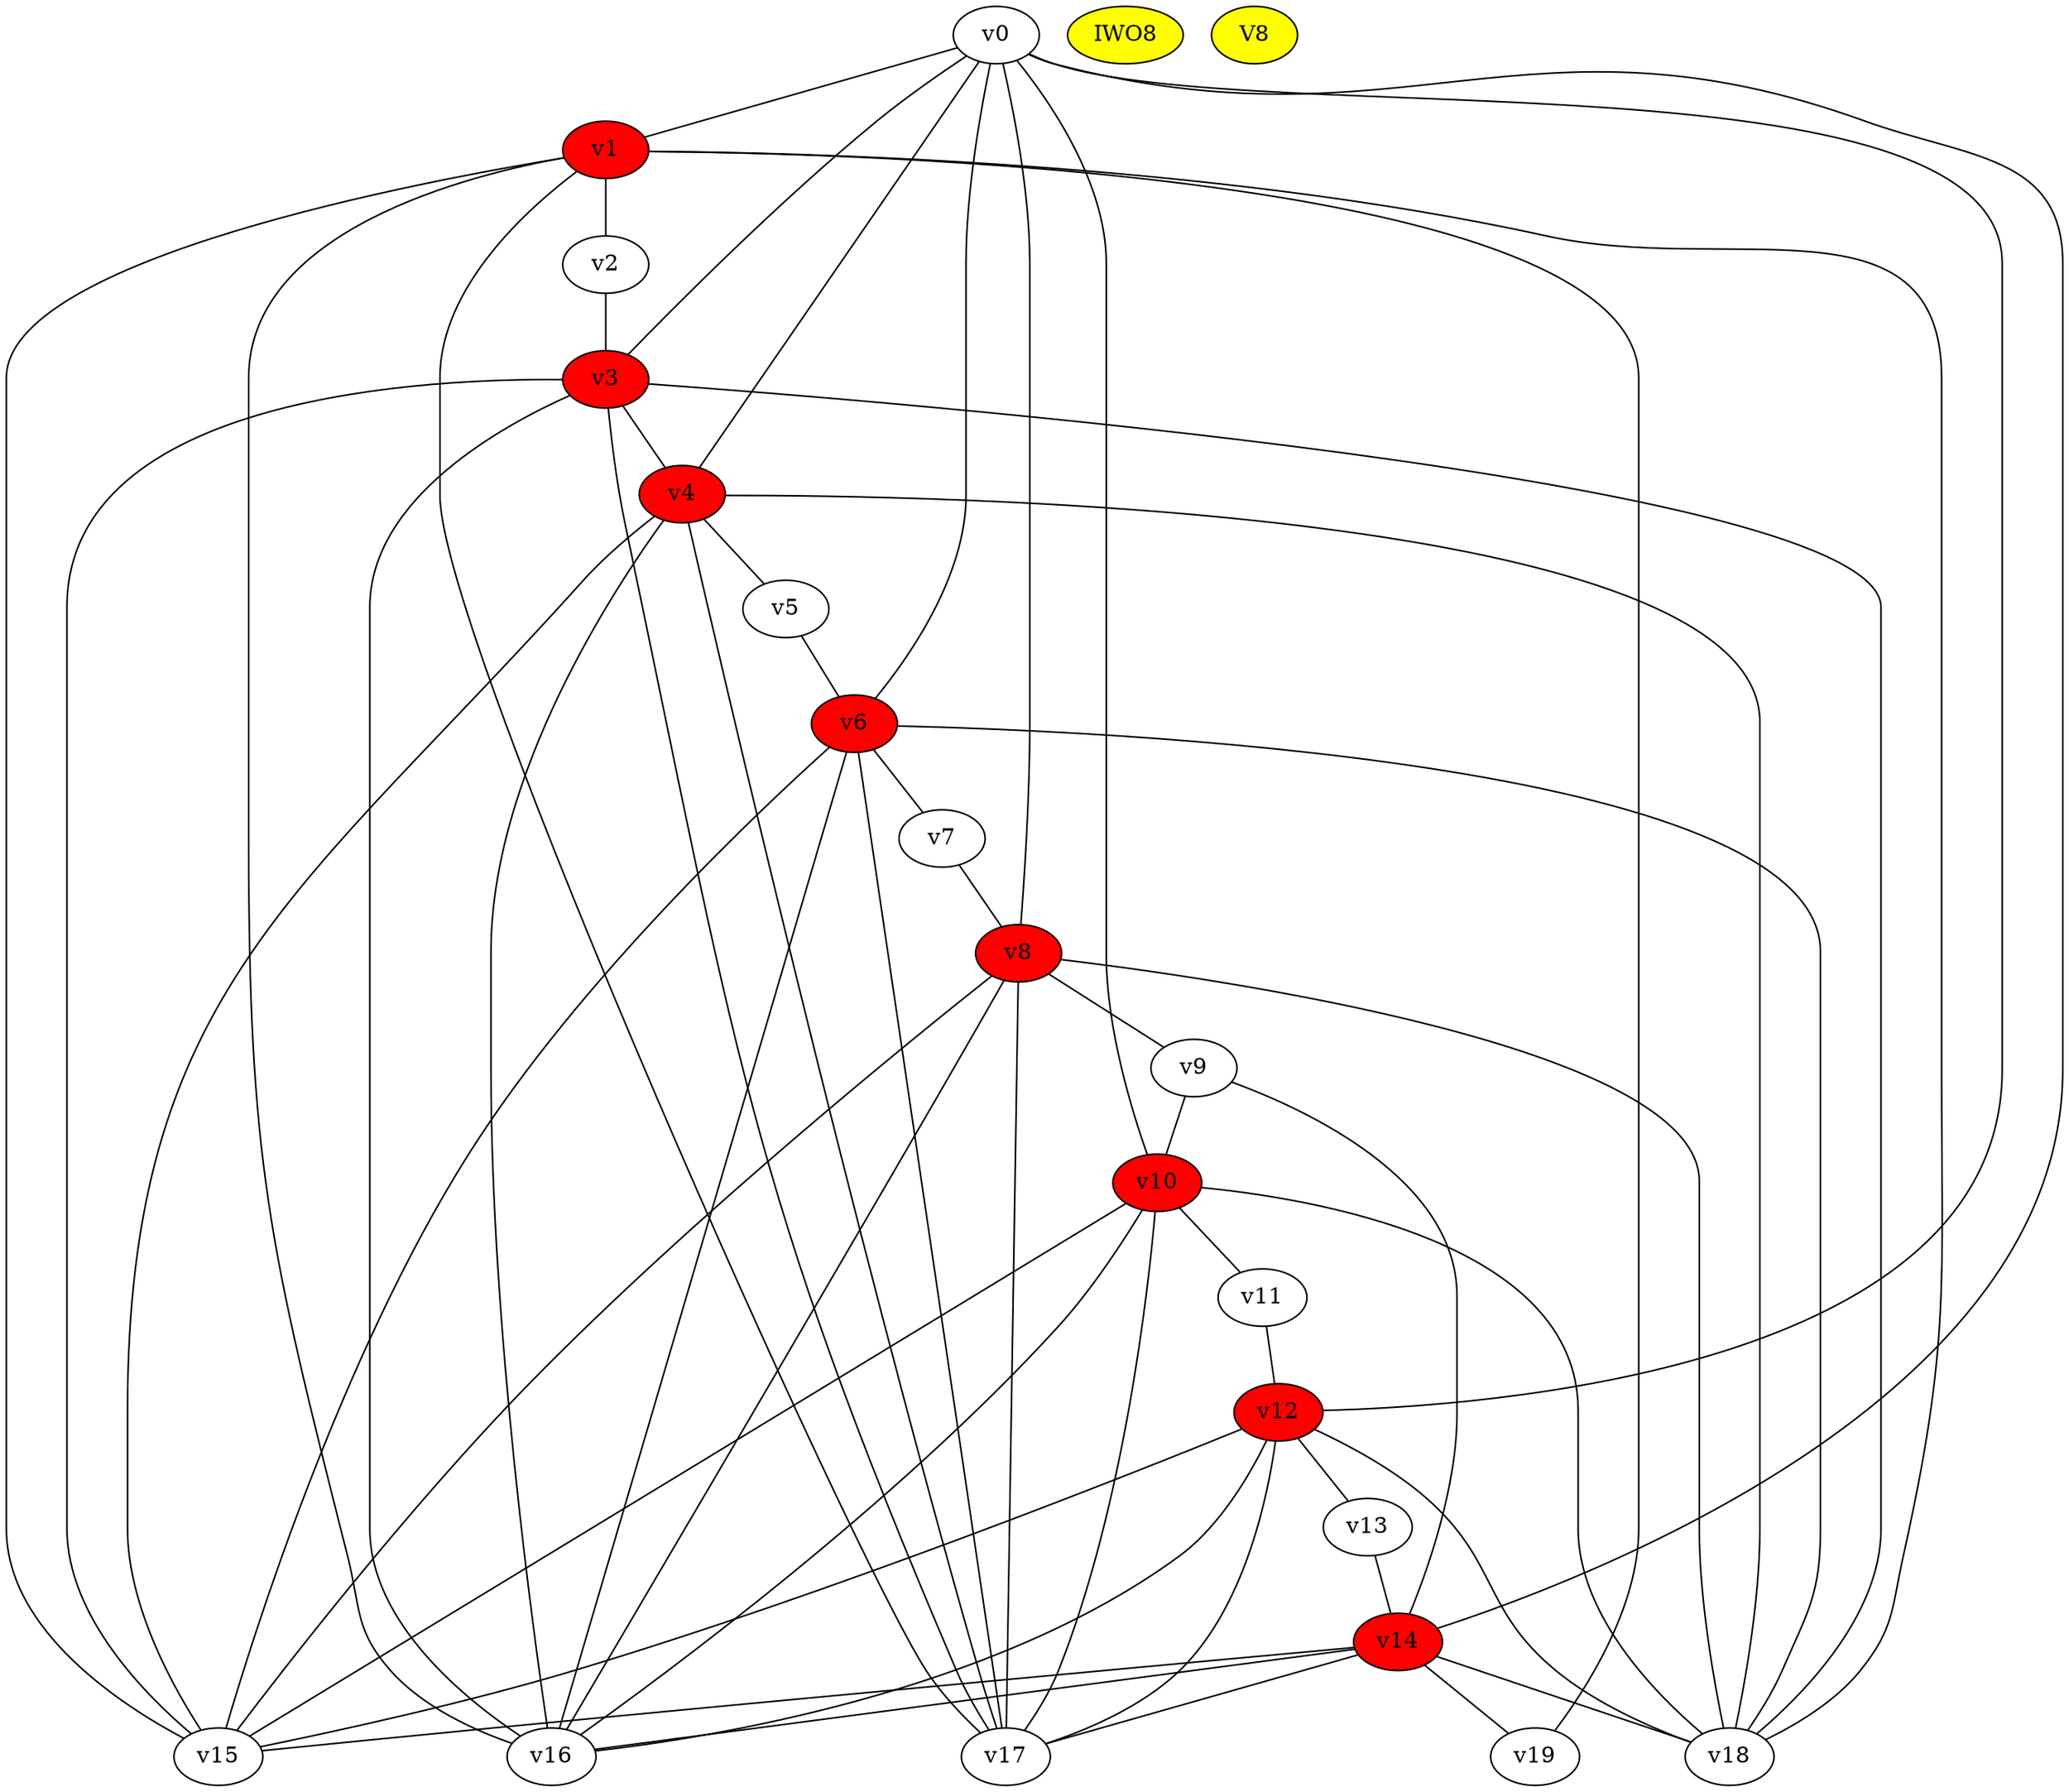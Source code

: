 graph G {
	v0 -- v1
	v0 -- v3
	v0 -- v4
	v0 -- v6
	v0 -- v8
	v0 -- v10
	v0 -- v12
	v0 -- v14
	v1 -- v2
	v1 -- v15
	v1 -- v16
	v1 -- v17
	v1 -- v18
	v1 -- v19
	v2 -- v3
	v3 -- v4
	v3 -- v15
	v3 -- v16
	v3 -- v17
	v3 -- v18
	v4 -- v5
	v4 -- v15
	v4 -- v16
	v4 -- v17
	v4 -- v18
	v5 -- v6
	v6 -- v7
	v6 -- v15
	v6 -- v16
	v6 -- v17
	v6 -- v18
	v7 -- v8
	v8 -- v9
	v8 -- v15
	v8 -- v16
	v8 -- v17
	v8 -- v18
	v9 -- v10
	v9 -- v14
	v10 -- v11
	v10 -- v15
	v10 -- v16
	v10 -- v17
	v10 -- v18
	v11 -- v12
	v12 -- v13
	v12 -- v15
	v12 -- v16
	v12 -- v17
	v12 -- v18
	v13 -- v14
	v14 -- v15
	v14 -- v16
	v14 -- v17
	v14 -- v18
	v14 -- v19
v1 [style=filled, fillcolor=red];
v3 [style=filled, fillcolor=red];
v4 [style=filled, fillcolor=red];
v6 [style=filled, fillcolor=red];
v8 [style=filled, fillcolor=red];
v10 [style=filled, fillcolor=red];
v12 [style=filled, fillcolor=red];
v14 [style=filled, fillcolor=red];
IWO8 [style=filled, fillcolor=yellow];
V8 [style=filled, fillcolor=yellow];
}
